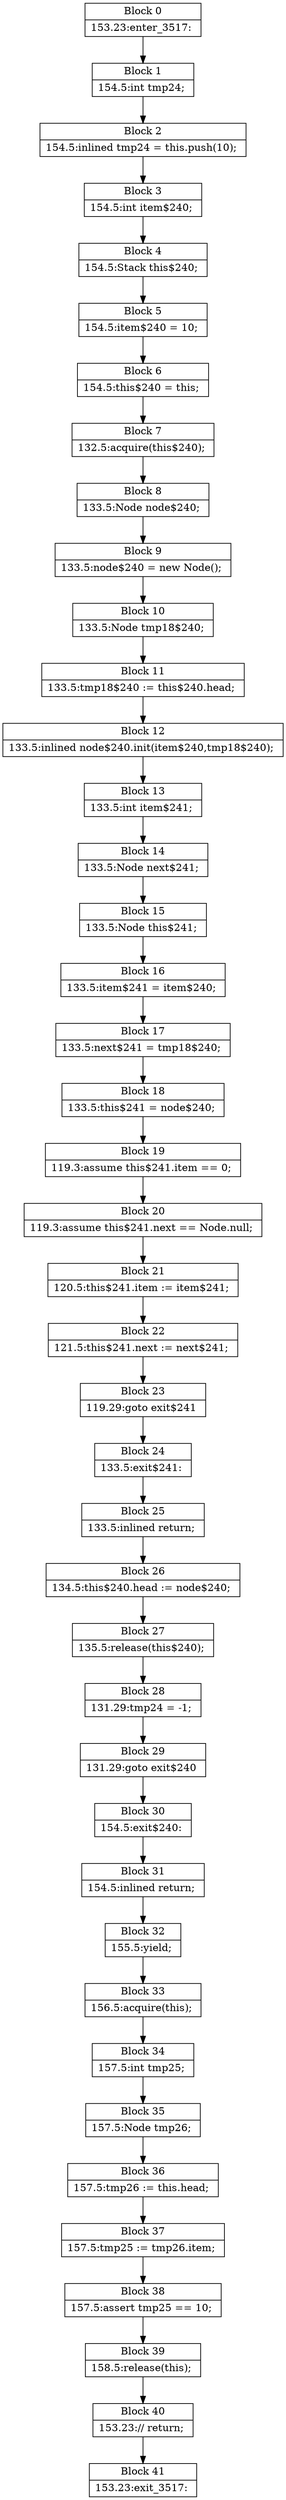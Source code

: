 digraph G {
   node [shape=record];
B0[label="{Block 0|153.23:enter_3517: \n}"];
B1[label="{Block 1|154.5:int tmp24; \n}"];
B2[label="{Block 2|154.5:inlined tmp24 = this.push(10); \n}"];
B3[label="{Block 3|154.5:int item$240; \n}"];
B4[label="{Block 4|154.5:Stack this$240; \n}"];
B5[label="{Block 5|154.5:item$240 = 10; \n}"];
B6[label="{Block 6|154.5:this$240 = this; \n}"];
B7[label="{Block 7|132.5:acquire(this$240); \n}"];
B8[label="{Block 8|133.5:Node node$240; \n}"];
B9[label="{Block 9|133.5:node$240 = new Node(); \n}"];
B10[label="{Block 10|133.5:Node tmp18$240; \n}"];
B11[label="{Block 11|133.5:tmp18$240 := this$240.head; \n}"];
B12[label="{Block 12|133.5:inlined node$240.init(item$240,tmp18$240); \n}"];
B13[label="{Block 13|133.5:int item$241; \n}"];
B14[label="{Block 14|133.5:Node next$241; \n}"];
B15[label="{Block 15|133.5:Node this$241; \n}"];
B16[label="{Block 16|133.5:item$241 = item$240; \n}"];
B17[label="{Block 17|133.5:next$241 = tmp18$240; \n}"];
B18[label="{Block 18|133.5:this$241 = node$240; \n}"];
B19[label="{Block 19|119.3:assume this$241.item == 0; \n}"];
B20[label="{Block 20|119.3:assume this$241.next == Node.null; \n}"];
B21[label="{Block 21|120.5:this$241.item := item$241; \n}"];
B22[label="{Block 22|121.5:this$241.next := next$241; \n}"];
B23[label="{Block 23|119.29:goto exit$241 \n}"];
B24[label="{Block 24|133.5:exit$241: \n}"];
B25[label="{Block 25|133.5:inlined return; \n}"];
B26[label="{Block 26|134.5:this$240.head := node$240; \n}"];
B27[label="{Block 27|135.5:release(this$240); \n}"];
B28[label="{Block 28|131.29:tmp24 = -1; \n}"];
B29[label="{Block 29|131.29:goto exit$240 \n}"];
B30[label="{Block 30|154.5:exit$240: \n}"];
B31[label="{Block 31|154.5:inlined return; \n}"];
B32[label="{Block 32|155.5:yield; \n}"];
B33[label="{Block 33|156.5:acquire(this); \n}"];
B34[label="{Block 34|157.5:int tmp25; \n}"];
B35[label="{Block 35|157.5:Node tmp26; \n}"];
B36[label="{Block 36|157.5:tmp26 := this.head; \n}"];
B37[label="{Block 37|157.5:tmp25 := tmp26.item; \n}"];
B38[label="{Block 38|157.5:assert tmp25 == 10; \n}"];
B39[label="{Block 39|158.5:release(this); \n}"];
B40[label="{Block 40|153.23:// return; \n}"];
B41[label="{Block 41|153.23:exit_3517: \n}"];
B0 -> B1;
B1 -> B2;
B2 -> B3;
B3 -> B4;
B4 -> B5;
B5 -> B6;
B6 -> B7;
B7 -> B8;
B8 -> B9;
B9 -> B10;
B10 -> B11;
B11 -> B12;
B12 -> B13;
B13 -> B14;
B14 -> B15;
B15 -> B16;
B16 -> B17;
B17 -> B18;
B18 -> B19;
B19 -> B20;
B20 -> B21;
B21 -> B22;
B22 -> B23;
B23 -> B24;
B24 -> B25;
B25 -> B26;
B26 -> B27;
B27 -> B28;
B28 -> B29;
B29 -> B30;
B30 -> B31;
B31 -> B32;
B32 -> B33;
B33 -> B34;
B34 -> B35;
B35 -> B36;
B36 -> B37;
B37 -> B38;
B38 -> B39;
B39 -> B40;
B40 -> B41;
}
